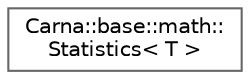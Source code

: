 digraph "Graphical Class Hierarchy"
{
 // LATEX_PDF_SIZE
  bgcolor="transparent";
  edge [fontname=Helvetica,fontsize=10,labelfontname=Helvetica,labelfontsize=10];
  node [fontname=Helvetica,fontsize=10,shape=box,height=0.2,width=0.4];
  rankdir="LR";
  Node0 [id="Node000000",label="Carna::base::math::\lStatistics\< T \>",height=0.2,width=0.4,color="grey40", fillcolor="white", style="filled",URL="$structCarna_1_1base_1_1math_1_1Statistics.html",tooltip="Holds mean and variance of an characteristic."];
}

